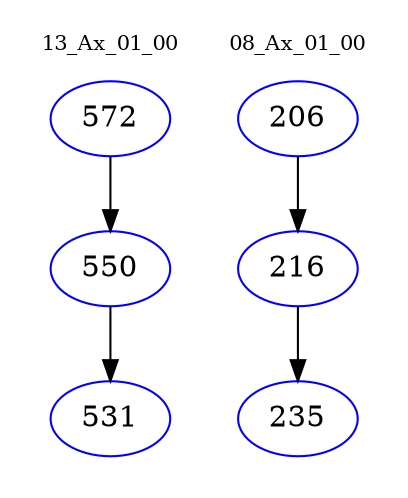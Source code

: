 digraph{
subgraph cluster_0 {
color = white
label = "13_Ax_01_00";
fontsize=10;
T0_572 [label="572", color="blue"]
T0_572 -> T0_550 [color="black"]
T0_550 [label="550", color="blue"]
T0_550 -> T0_531 [color="black"]
T0_531 [label="531", color="blue"]
}
subgraph cluster_1 {
color = white
label = "08_Ax_01_00";
fontsize=10;
T1_206 [label="206", color="blue"]
T1_206 -> T1_216 [color="black"]
T1_216 [label="216", color="blue"]
T1_216 -> T1_235 [color="black"]
T1_235 [label="235", color="blue"]
}
}
